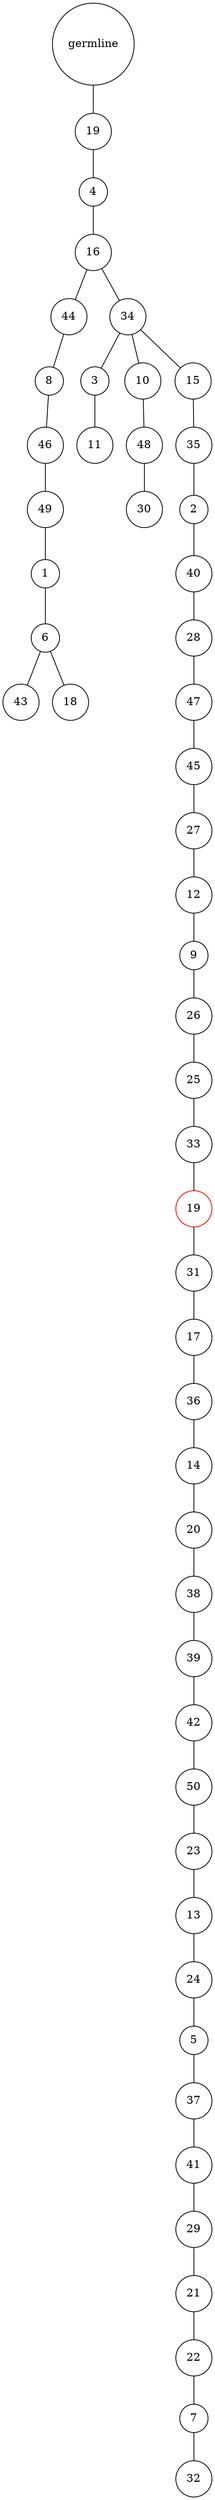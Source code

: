 graph {
	rankdir=UD;
	splines=line;
	node [shape=circle]
	"0x7f36ec2786a0" [label="germline"];
	"0x7f36ec2786d0" [label="19"];
	"0x7f36ec2786a0" -- "0x7f36ec2786d0" ;
	"0x7f36ec278700" [label="4"];
	"0x7f36ec2786d0" -- "0x7f36ec278700" ;
	"0x7f36ec278730" [label="16"];
	"0x7f36ec278700" -- "0x7f36ec278730" ;
	"0x7f36ec278760" [label="44"];
	"0x7f36ec278730" -- "0x7f36ec278760" ;
	"0x7f36ec278790" [label="8"];
	"0x7f36ec278760" -- "0x7f36ec278790" ;
	"0x7f36ec2787c0" [label="46"];
	"0x7f36ec278790" -- "0x7f36ec2787c0" ;
	"0x7f36ec2787f0" [label="49"];
	"0x7f36ec2787c0" -- "0x7f36ec2787f0" ;
	"0x7f36ec278820" [label="1"];
	"0x7f36ec2787f0" -- "0x7f36ec278820" ;
	"0x7f36ec278850" [label="6"];
	"0x7f36ec278820" -- "0x7f36ec278850" ;
	"0x7f36ec278880" [label="43"];
	"0x7f36ec278850" -- "0x7f36ec278880" ;
	"0x7f36ec2788b0" [label="18"];
	"0x7f36ec278850" -- "0x7f36ec2788b0" ;
	"0x7f36ec2788e0" [label="34"];
	"0x7f36ec278730" -- "0x7f36ec2788e0" ;
	"0x7f36ec278910" [label="3"];
	"0x7f36ec2788e0" -- "0x7f36ec278910" ;
	"0x7f36ec278940" [label="11"];
	"0x7f36ec278910" -- "0x7f36ec278940" ;
	"0x7f36ec278970" [label="10"];
	"0x7f36ec2788e0" -- "0x7f36ec278970" ;
	"0x7f36ec2789a0" [label="48"];
	"0x7f36ec278970" -- "0x7f36ec2789a0" ;
	"0x7f36ec2789d0" [label="30"];
	"0x7f36ec2789a0" -- "0x7f36ec2789d0" ;
	"0x7f36ec278a00" [label="15"];
	"0x7f36ec2788e0" -- "0x7f36ec278a00" ;
	"0x7f36ec278a30" [label="35"];
	"0x7f36ec278a00" -- "0x7f36ec278a30" ;
	"0x7f36ec278a60" [label="2"];
	"0x7f36ec278a30" -- "0x7f36ec278a60" ;
	"0x7f36ec278a90" [label="40"];
	"0x7f36ec278a60" -- "0x7f36ec278a90" ;
	"0x7f36ec278ac0" [label="28"];
	"0x7f36ec278a90" -- "0x7f36ec278ac0" ;
	"0x7f36ec278af0" [label="47"];
	"0x7f36ec278ac0" -- "0x7f36ec278af0" ;
	"0x7f36ec278b20" [label="45"];
	"0x7f36ec278af0" -- "0x7f36ec278b20" ;
	"0x7f36ec278b50" [label="27"];
	"0x7f36ec278b20" -- "0x7f36ec278b50" ;
	"0x7f36ec278b80" [label="12"];
	"0x7f36ec278b50" -- "0x7f36ec278b80" ;
	"0x7f36ec278bb0" [label="9"];
	"0x7f36ec278b80" -- "0x7f36ec278bb0" ;
	"0x7f36ec278be0" [label="26"];
	"0x7f36ec278bb0" -- "0x7f36ec278be0" ;
	"0x7f36ec278c10" [label="25"];
	"0x7f36ec278be0" -- "0x7f36ec278c10" ;
	"0x7f36ec278c40" [label="33"];
	"0x7f36ec278c10" -- "0x7f36ec278c40" ;
	"0x7f36ec278c70" [label="19",color="red"];
	"0x7f36ec278c40" -- "0x7f36ec278c70" ;
	"0x7f36ec278ca0" [label="31"];
	"0x7f36ec278c70" -- "0x7f36ec278ca0" ;
	"0x7f36ec278cd0" [label="17"];
	"0x7f36ec278ca0" -- "0x7f36ec278cd0" ;
	"0x7f36ec278d00" [label="36"];
	"0x7f36ec278cd0" -- "0x7f36ec278d00" ;
	"0x7f36ec278d30" [label="14"];
	"0x7f36ec278d00" -- "0x7f36ec278d30" ;
	"0x7f36ec278d60" [label="20"];
	"0x7f36ec278d30" -- "0x7f36ec278d60" ;
	"0x7f36ec278d90" [label="38"];
	"0x7f36ec278d60" -- "0x7f36ec278d90" ;
	"0x7f36ec278dc0" [label="39"];
	"0x7f36ec278d90" -- "0x7f36ec278dc0" ;
	"0x7f36ec278df0" [label="42"];
	"0x7f36ec278dc0" -- "0x7f36ec278df0" ;
	"0x7f36ec278e20" [label="50"];
	"0x7f36ec278df0" -- "0x7f36ec278e20" ;
	"0x7f36ec278e50" [label="23"];
	"0x7f36ec278e20" -- "0x7f36ec278e50" ;
	"0x7f36ec278e80" [label="13"];
	"0x7f36ec278e50" -- "0x7f36ec278e80" ;
	"0x7f36ec278eb0" [label="24"];
	"0x7f36ec278e80" -- "0x7f36ec278eb0" ;
	"0x7f36ec278ee0" [label="5"];
	"0x7f36ec278eb0" -- "0x7f36ec278ee0" ;
	"0x7f36ec278f10" [label="37"];
	"0x7f36ec278ee0" -- "0x7f36ec278f10" ;
	"0x7f36ec278f40" [label="41"];
	"0x7f36ec278f10" -- "0x7f36ec278f40" ;
	"0x7f36ec278f70" [label="29"];
	"0x7f36ec278f40" -- "0x7f36ec278f70" ;
	"0x7f36ec278fa0" [label="21"];
	"0x7f36ec278f70" -- "0x7f36ec278fa0" ;
	"0x7f36ec278fd0" [label="22"];
	"0x7f36ec278fa0" -- "0x7f36ec278fd0" ;
	"0x7f36ec27d040" [label="7"];
	"0x7f36ec278fd0" -- "0x7f36ec27d040" ;
	"0x7f36ec27d070" [label="32"];
	"0x7f36ec27d040" -- "0x7f36ec27d070" ;
}
